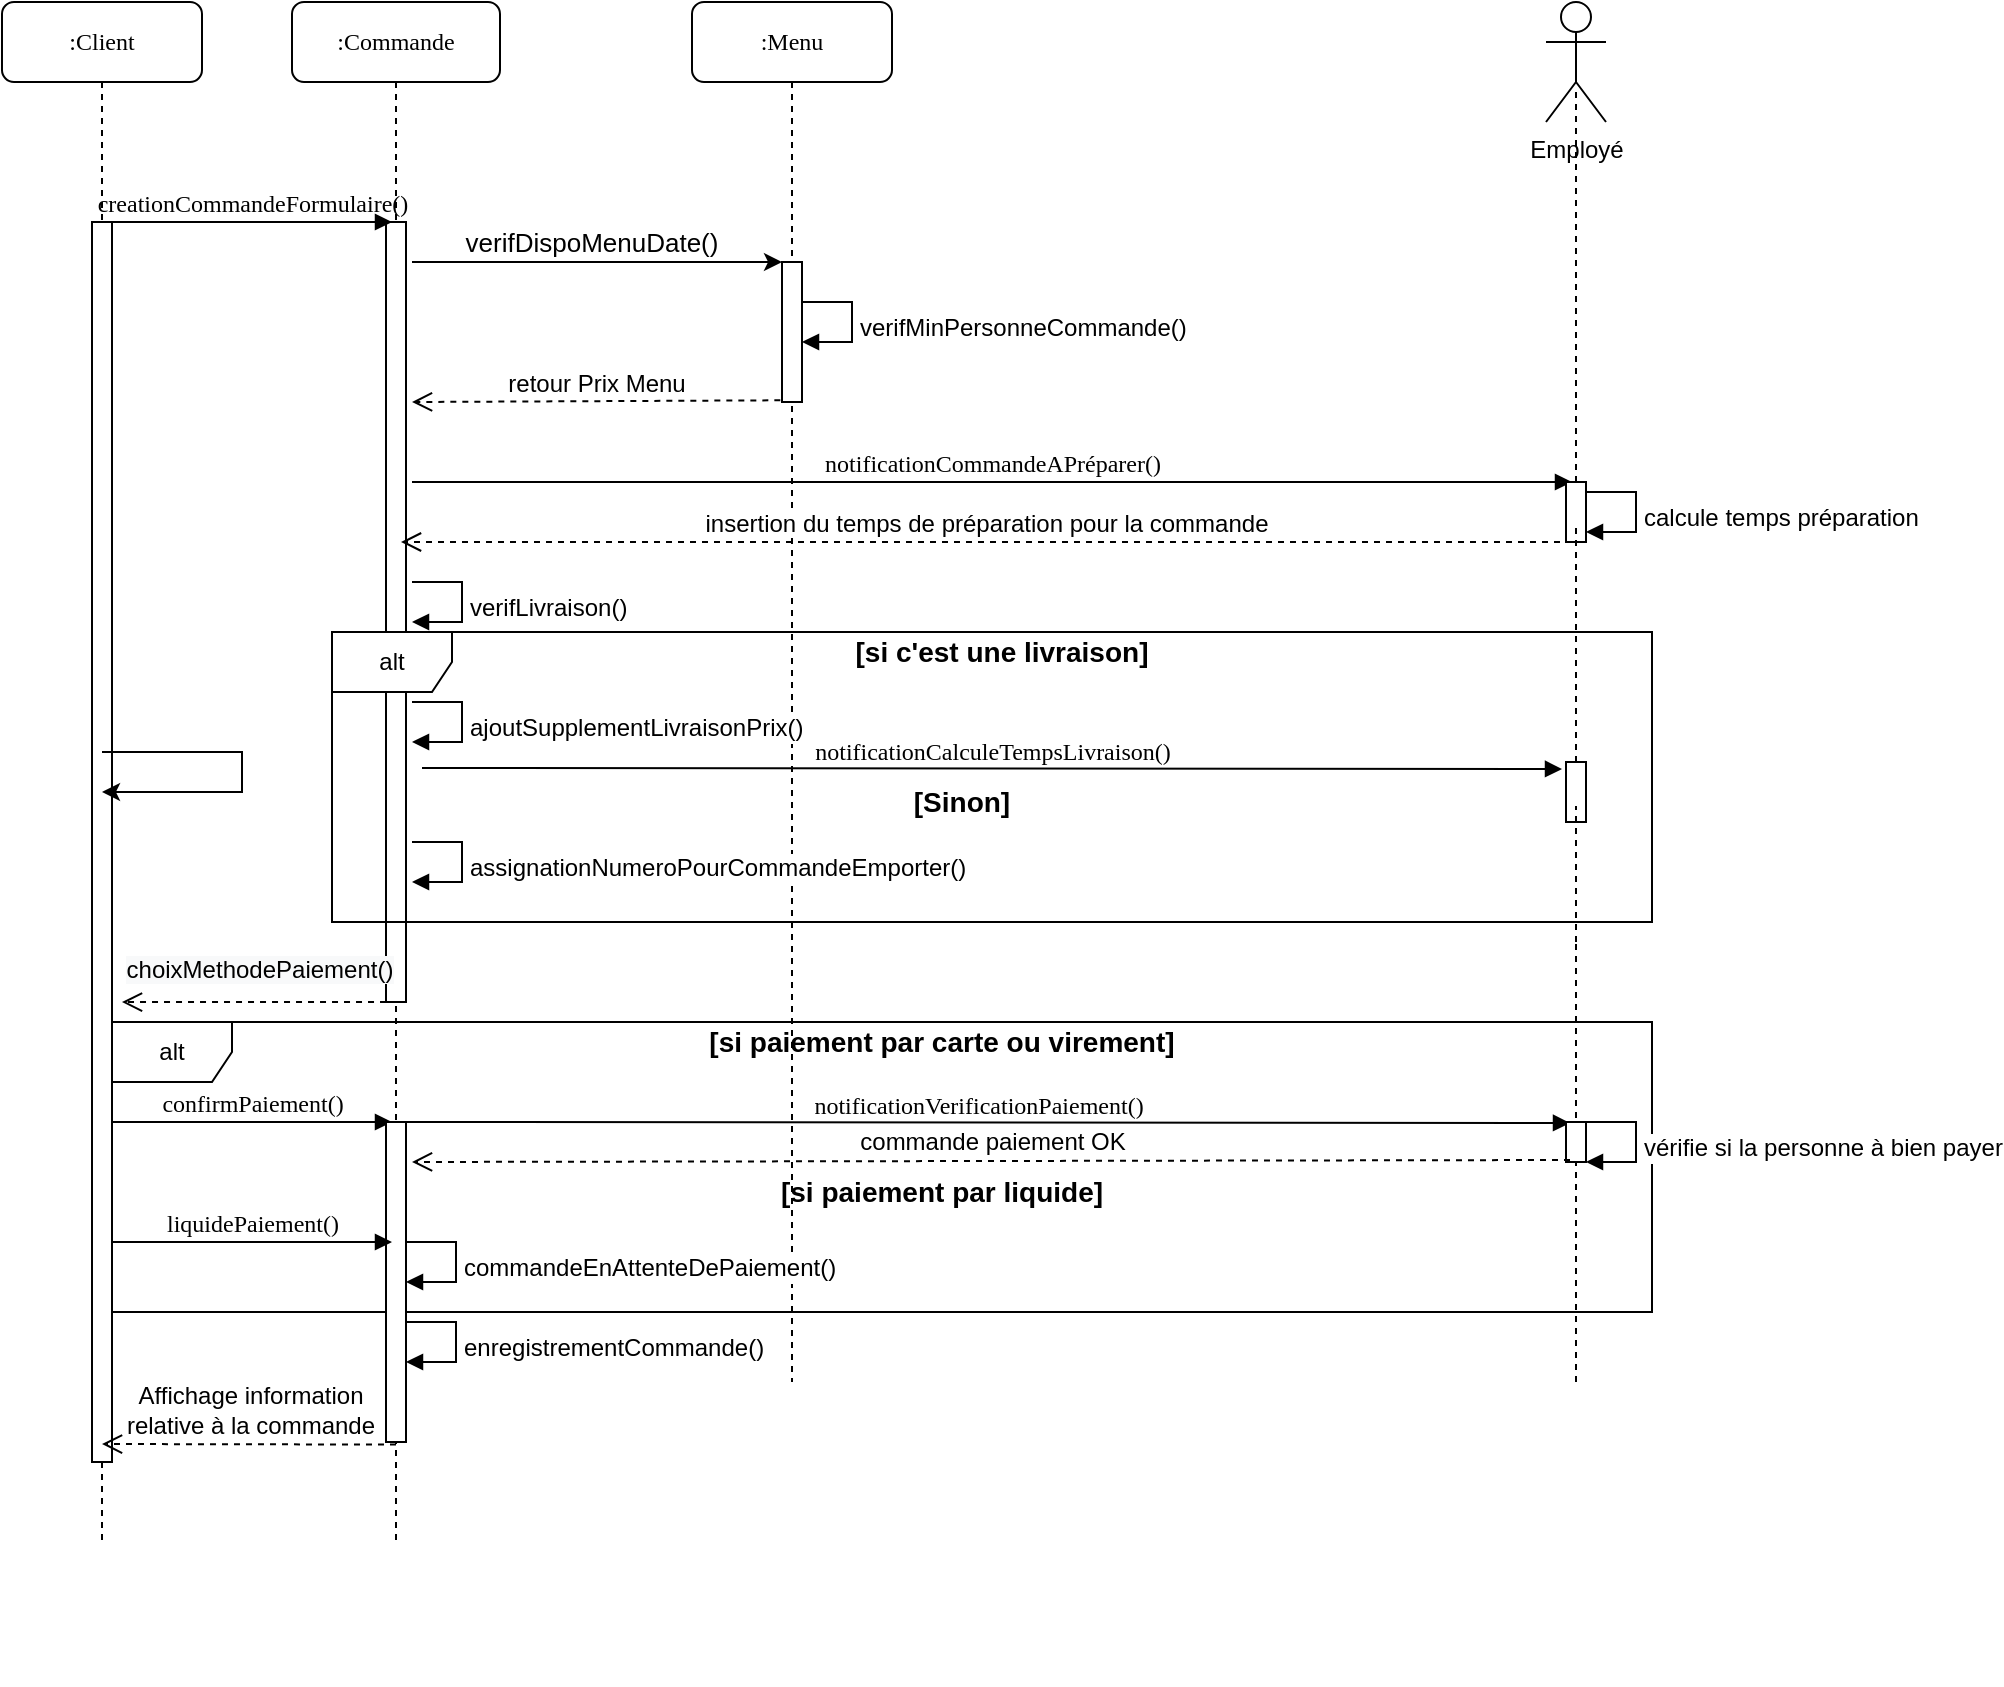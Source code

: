 <mxfile version="14.5.0" type="github">
  <diagram name="Page-1" id="13e1069c-82ec-6db2-03f1-153e76fe0fe0">
    <mxGraphModel dx="1422" dy="762" grid="1" gridSize="10" guides="1" tooltips="1" connect="1" arrows="1" fold="1" page="1" pageScale="1" pageWidth="1169" pageHeight="827" background="#ffffff" math="0" shadow="0">
      <root>
        <mxCell id="0" />
        <mxCell id="1" parent="0" />
        <mxCell id="tNndhrwOQ5jODoIzb9KM-23" value=":Client" style="shape=umlLifeline;perimeter=lifelinePerimeter;whiteSpace=wrap;html=1;container=1;collapsible=0;recursiveResize=0;outlineConnect=0;rounded=1;shadow=0;comic=0;labelBackgroundColor=none;strokeWidth=1;fontFamily=Verdana;fontSize=12;align=center;" parent="1" vertex="1">
          <mxGeometry x="35" y="30" width="100" height="770" as="geometry" />
        </mxCell>
        <mxCell id="tNndhrwOQ5jODoIzb9KM-24" value="" style="html=1;points=[];perimeter=orthogonalPerimeter;" parent="tNndhrwOQ5jODoIzb9KM-23" vertex="1">
          <mxGeometry x="45" y="450" width="10" height="20" as="geometry" />
        </mxCell>
        <mxCell id="tXjSpjRW7CRqGUorNea_-13" value="" style="html=1;points=[];perimeter=orthogonalPerimeter;rounded=0;shadow=0;comic=0;labelBackgroundColor=none;strokeWidth=1;fontFamily=Verdana;fontSize=12;align=center;" parent="tNndhrwOQ5jODoIzb9KM-23" vertex="1">
          <mxGeometry x="45" y="110" width="10" height="620" as="geometry" />
        </mxCell>
        <mxCell id="7baba1c4bc27f4b0-2" value=":Commande" style="shape=umlLifeline;perimeter=lifelinePerimeter;whiteSpace=wrap;html=1;container=1;collapsible=0;recursiveResize=0;outlineConnect=0;rounded=1;shadow=0;comic=0;labelBackgroundColor=none;strokeWidth=1;fontFamily=Verdana;fontSize=12;align=center;" parent="1" vertex="1">
          <mxGeometry x="180" y="30" width="104" height="770" as="geometry" />
        </mxCell>
        <mxCell id="tXjSpjRW7CRqGUorNea_-64" value="" style="html=1;points=[];perimeter=orthogonalPerimeter;rounded=0;shadow=0;comic=0;labelBackgroundColor=none;strokeWidth=1;fontFamily=Verdana;fontSize=12;align=center;" parent="7baba1c4bc27f4b0-2" vertex="1">
          <mxGeometry x="47" y="110" width="10" height="390" as="geometry" />
        </mxCell>
        <mxCell id="7baba1c4bc27f4b0-3" value=":Menu" style="shape=umlLifeline;perimeter=lifelinePerimeter;whiteSpace=wrap;html=1;container=1;collapsible=0;recursiveResize=0;outlineConnect=0;rounded=1;shadow=0;comic=0;labelBackgroundColor=none;strokeWidth=1;fontFamily=Verdana;fontSize=12;align=center;" parent="1" vertex="1">
          <mxGeometry x="380" y="30" width="100" height="690" as="geometry" />
        </mxCell>
        <mxCell id="7baba1c4bc27f4b0-13" value="" style="html=1;points=[];perimeter=orthogonalPerimeter;rounded=0;shadow=0;comic=0;labelBackgroundColor=none;strokeWidth=1;fontFamily=Verdana;fontSize=12;align=center;" parent="7baba1c4bc27f4b0-3" vertex="1">
          <mxGeometry x="45" y="130" width="10" height="70" as="geometry" />
        </mxCell>
        <mxCell id="tXjSpjRW7CRqGUorNea_-69" value="" style="endArrow=classic;html=1;fontSize=13;exitX=1.1;exitY=0;exitDx=0;exitDy=0;exitPerimeter=0;" parent="1" target="7baba1c4bc27f4b0-13" edge="1">
          <mxGeometry width="50" height="50" relative="1" as="geometry">
            <mxPoint x="240" y="160" as="sourcePoint" />
            <mxPoint x="394" y="160" as="targetPoint" />
          </mxGeometry>
        </mxCell>
        <mxCell id="tXjSpjRW7CRqGUorNea_-78" value="verifDispoMenuDate()" style="text;html=1;strokeColor=none;fillColor=none;align=center;verticalAlign=middle;whiteSpace=wrap;rounded=0;fontSize=13;" parent="1" vertex="1">
          <mxGeometry x="310" y="140" width="40" height="20" as="geometry" />
        </mxCell>
        <mxCell id="tXjSpjRW7CRqGUorNea_-83" value="verifMinPersonneCommande()" style="edgeStyle=orthogonalEdgeStyle;html=1;align=left;spacingLeft=2;endArrow=block;rounded=0;entryX=1;entryY=0;fontSize=12;" parent="1" edge="1">
          <mxGeometry x="0.067" relative="1" as="geometry">
            <mxPoint x="435" y="180" as="sourcePoint" />
            <Array as="points">
              <mxPoint x="460" y="180" />
            </Array>
            <mxPoint x="435" y="200" as="targetPoint" />
            <mxPoint as="offset" />
          </mxGeometry>
        </mxCell>
        <mxCell id="tXjSpjRW7CRqGUorNea_-86" value="retour Prix Menu" style="html=1;verticalAlign=bottom;endArrow=open;dashed=1;endSize=8;fontSize=12;exitX=-0.083;exitY=0.988;exitDx=0;exitDy=0;exitPerimeter=0;" parent="1" source="7baba1c4bc27f4b0-13" edge="1">
          <mxGeometry relative="1" as="geometry">
            <mxPoint x="660" y="290" as="sourcePoint" />
            <mxPoint x="240" y="230" as="targetPoint" />
          </mxGeometry>
        </mxCell>
        <mxCell id="tXjSpjRW7CRqGUorNea_-90" value="alt" style="shape=umlFrame;whiteSpace=wrap;html=1;" parent="1" vertex="1">
          <mxGeometry x="200" y="345" width="660" height="145" as="geometry" />
        </mxCell>
        <mxCell id="_CNvDfxLPx1KFOB0ygyv-1" value="&lt;span style=&quot;font-size: 14px&quot;&gt;&lt;b&gt;[si c&#39;est une livraison]&lt;/b&gt;&lt;/span&gt;" style="text;html=1;strokeColor=none;fillColor=none;align=center;verticalAlign=middle;whiteSpace=wrap;rounded=0;" parent="1" vertex="1">
          <mxGeometry x="280" y="345" width="510" height="20" as="geometry" />
        </mxCell>
        <mxCell id="_CNvDfxLPx1KFOB0ygyv-3" value="ajoutSupplementLivraisonPrix()" style="edgeStyle=orthogonalEdgeStyle;html=1;align=left;spacingLeft=2;endArrow=block;rounded=0;entryX=1;entryY=0;fontSize=12;" parent="1" edge="1">
          <mxGeometry x="0.067" relative="1" as="geometry">
            <mxPoint x="240" y="380" as="sourcePoint" />
            <Array as="points">
              <mxPoint x="265" y="380" />
            </Array>
            <mxPoint x="240" y="400" as="targetPoint" />
            <mxPoint as="offset" />
          </mxGeometry>
        </mxCell>
        <mxCell id="_CNvDfxLPx1KFOB0ygyv-4" value="&lt;span style=&quot;font-size: 14px&quot;&gt;&lt;b&gt;[Sinon]&lt;/b&gt;&lt;/span&gt;" style="text;html=1;strokeColor=none;fillColor=none;align=center;verticalAlign=middle;whiteSpace=wrap;rounded=0;" parent="1" vertex="1">
          <mxGeometry x="300" y="420" width="430" height="20" as="geometry" />
        </mxCell>
        <mxCell id="_CNvDfxLPx1KFOB0ygyv-9" value="verifLivraison()" style="edgeStyle=orthogonalEdgeStyle;html=1;align=left;spacingLeft=2;endArrow=block;rounded=0;entryX=1;entryY=0;fontSize=12;" parent="1" edge="1">
          <mxGeometry x="0.067" relative="1" as="geometry">
            <mxPoint x="240" y="320" as="sourcePoint" />
            <Array as="points">
              <mxPoint x="265" y="320" />
            </Array>
            <mxPoint x="240" y="340" as="targetPoint" />
            <mxPoint as="offset" />
          </mxGeometry>
        </mxCell>
        <mxCell id="_CNvDfxLPx1KFOB0ygyv-17" value="Employé" style="shape=umlActor;verticalLabelPosition=bottom;verticalAlign=top;html=1;" parent="1" vertex="1">
          <mxGeometry x="807" y="30" width="30" height="60" as="geometry" />
        </mxCell>
        <mxCell id="_CNvDfxLPx1KFOB0ygyv-18" value="" style="endArrow=none;dashed=1;html=1;entryX=0.5;entryY=0.733;entryDx=0;entryDy=0;entryPerimeter=0;" parent="1" source="_CNvDfxLPx1KFOB0ygyv-42" target="_CNvDfxLPx1KFOB0ygyv-17" edge="1">
          <mxGeometry width="50" height="50" relative="1" as="geometry">
            <mxPoint x="822" y="720" as="sourcePoint" />
            <mxPoint x="760" y="320" as="targetPoint" />
          </mxGeometry>
        </mxCell>
        <mxCell id="_CNvDfxLPx1KFOB0ygyv-21" value="" style="endArrow=none;dashed=1;html=1;" parent="1" edge="1">
          <mxGeometry width="50" height="50" relative="1" as="geometry">
            <mxPoint x="822" y="720" as="sourcePoint" />
            <mxPoint x="822" y="500" as="targetPoint" />
            <Array as="points" />
          </mxGeometry>
        </mxCell>
        <mxCell id="_CNvDfxLPx1KFOB0ygyv-33" value="calcule temps préparation" style="edgeStyle=orthogonalEdgeStyle;html=1;align=left;spacingLeft=2;endArrow=block;rounded=0;entryX=1;entryY=0;fontSize=12;" parent="1" edge="1">
          <mxGeometry x="0.067" relative="1" as="geometry">
            <mxPoint x="827" y="275" as="sourcePoint" />
            <Array as="points">
              <mxPoint x="852" y="275" />
            </Array>
            <mxPoint x="827" y="295" as="targetPoint" />
            <mxPoint as="offset" />
          </mxGeometry>
        </mxCell>
        <mxCell id="_CNvDfxLPx1KFOB0ygyv-37" value="assignationNumeroPourCommandeEmporter()" style="edgeStyle=orthogonalEdgeStyle;html=1;align=left;spacingLeft=2;endArrow=block;rounded=0;entryX=1;entryY=0;fontSize=12;" parent="1" edge="1">
          <mxGeometry x="0.067" relative="1" as="geometry">
            <mxPoint x="240" y="450" as="sourcePoint" />
            <Array as="points">
              <mxPoint x="265" y="450" />
              <mxPoint x="265" y="470" />
            </Array>
            <mxPoint x="240" y="470" as="targetPoint" />
            <mxPoint as="offset" />
          </mxGeometry>
        </mxCell>
        <mxCell id="_CNvDfxLPx1KFOB0ygyv-39" value="notificationCommandeAPréparer()" style="html=1;verticalAlign=bottom;endArrow=block;labelBackgroundColor=none;fontFamily=Verdana;fontSize=12;edgeStyle=elbowEdgeStyle;elbow=vertical;" parent="1" edge="1">
          <mxGeometry relative="1" as="geometry">
            <mxPoint x="240" y="270" as="sourcePoint" />
            <mxPoint x="820" y="270" as="targetPoint" />
          </mxGeometry>
        </mxCell>
        <mxCell id="_CNvDfxLPx1KFOB0ygyv-41" value="insertion du temps de préparation pour la commande" style="html=1;verticalAlign=bottom;endArrow=open;dashed=1;endSize=8;fontSize=12;exitX=-0.083;exitY=0.988;exitDx=0;exitDy=0;exitPerimeter=0;" parent="1" edge="1">
          <mxGeometry relative="1" as="geometry">
            <mxPoint x="820" y="300" as="sourcePoint" />
            <mxPoint x="234.5" y="300" as="targetPoint" />
          </mxGeometry>
        </mxCell>
        <mxCell id="_CNvDfxLPx1KFOB0ygyv-42" value="" style="html=1;points=[];perimeter=orthogonalPerimeter;rounded=0;shadow=0;comic=0;labelBackgroundColor=none;strokeWidth=1;fontFamily=Verdana;fontSize=12;align=center;" parent="1" vertex="1">
          <mxGeometry x="817" y="270" width="10" height="30" as="geometry" />
        </mxCell>
        <mxCell id="_CNvDfxLPx1KFOB0ygyv-43" value="" style="endArrow=none;dashed=1;html=1;entryX=0.5;entryY=0.733;entryDx=0;entryDy=0;entryPerimeter=0;" parent="1" source="VrCrZL_jjA6jjHdc8OWU-18" target="_CNvDfxLPx1KFOB0ygyv-42" edge="1">
          <mxGeometry width="50" height="50" relative="1" as="geometry">
            <mxPoint x="822" y="500" as="sourcePoint" />
            <mxPoint x="822" y="73.98" as="targetPoint" />
          </mxGeometry>
        </mxCell>
        <mxCell id="tNndhrwOQ5jODoIzb9KM-13" value="" style="endArrow=none;dashed=1;html=1;" parent="1" edge="1">
          <mxGeometry width="50" height="50" relative="1" as="geometry">
            <mxPoint x="90" y="870" as="sourcePoint" />
            <mxPoint x="90" y="870" as="targetPoint" />
          </mxGeometry>
        </mxCell>
        <mxCell id="tNndhrwOQ5jODoIzb9KM-19" value="" style="html=1;verticalAlign=bottom;endArrow=open;dashed=1;endSize=8;fontSize=12;entryX=0.007;entryY=0.638;entryDx=0;entryDy=0;entryPerimeter=0;" parent="1" edge="1">
          <mxGeometry relative="1" as="geometry">
            <mxPoint x="233.01" y="530" as="sourcePoint" />
            <mxPoint x="94.99" y="530.04" as="targetPoint" />
          </mxGeometry>
        </mxCell>
        <mxCell id="tNndhrwOQ5jODoIzb9KM-48" value="&lt;span style=&quot;color: rgb(0 , 0 , 0) ; font-family: &amp;#34;helvetica&amp;#34; ; font-size: 12px ; font-style: normal ; font-weight: 400 ; letter-spacing: normal ; text-indent: 0px ; text-transform: none ; word-spacing: 0px ; background-color: rgb(248 , 249 , 250) ; display: inline ; float: none&quot;&gt;choixMethodePaiement()&lt;/span&gt;" style="text;whiteSpace=wrap;html=1;align=center;" parent="1" vertex="1">
          <mxGeometry x="44" y="500" width="240" height="20" as="geometry" />
        </mxCell>
        <mxCell id="tXjSpjRW7CRqGUorNea_-12" value="creationCommandeFormulaire()" style="html=1;verticalAlign=bottom;endArrow=block;labelBackgroundColor=none;fontFamily=Verdana;fontSize=12;edgeStyle=elbowEdgeStyle;elbow=vertical;" parent="1" edge="1">
          <mxGeometry relative="1" as="geometry">
            <mxPoint x="90" y="140" as="sourcePoint" />
            <mxPoint x="230" y="140" as="targetPoint" />
          </mxGeometry>
        </mxCell>
        <mxCell id="VrCrZL_jjA6jjHdc8OWU-1" value="notificationCalculeTempsLivraison()" style="html=1;verticalAlign=bottom;endArrow=block;labelBackgroundColor=none;fontFamily=Verdana;fontSize=12;edgeStyle=elbowEdgeStyle;elbow=vertical;entryX=-0.2;entryY=0.133;entryDx=0;entryDy=0;entryPerimeter=0;" edge="1" parent="1" target="VrCrZL_jjA6jjHdc8OWU-18">
          <mxGeometry relative="1" as="geometry">
            <mxPoint x="245" y="413" as="sourcePoint" />
            <mxPoint x="825" y="413" as="targetPoint" />
          </mxGeometry>
        </mxCell>
        <mxCell id="VrCrZL_jjA6jjHdc8OWU-2" value="alt" style="shape=umlFrame;whiteSpace=wrap;html=1;" vertex="1" parent="1">
          <mxGeometry x="90" y="540" width="770" height="145" as="geometry" />
        </mxCell>
        <mxCell id="VrCrZL_jjA6jjHdc8OWU-4" value="&lt;span style=&quot;font-size: 14px&quot;&gt;&lt;b&gt;[si paiement par carte ou virement]&lt;/b&gt;&lt;/span&gt;" style="text;html=1;strokeColor=none;fillColor=none;align=center;verticalAlign=middle;whiteSpace=wrap;rounded=0;" vertex="1" parent="1">
          <mxGeometry x="250" y="540" width="510" height="20" as="geometry" />
        </mxCell>
        <mxCell id="VrCrZL_jjA6jjHdc8OWU-5" value="&lt;span style=&quot;font-size: 14px&quot;&gt;&lt;b&gt;[si paiement par liquide]&lt;/b&gt;&lt;/span&gt;" style="text;html=1;strokeColor=none;fillColor=none;align=center;verticalAlign=middle;whiteSpace=wrap;rounded=0;" vertex="1" parent="1">
          <mxGeometry x="250" y="615" width="510" height="20" as="geometry" />
        </mxCell>
        <mxCell id="VrCrZL_jjA6jjHdc8OWU-6" value="confirmPaiement()" style="html=1;verticalAlign=bottom;endArrow=block;labelBackgroundColor=none;fontFamily=Verdana;fontSize=12;edgeStyle=elbowEdgeStyle;elbow=vertical;" edge="1" parent="1">
          <mxGeometry relative="1" as="geometry">
            <mxPoint x="90" y="590" as="sourcePoint" />
            <mxPoint x="230" y="590" as="targetPoint" />
          </mxGeometry>
        </mxCell>
        <mxCell id="VrCrZL_jjA6jjHdc8OWU-7" value="" style="html=1;points=[];perimeter=orthogonalPerimeter;rounded=0;shadow=0;comic=0;labelBackgroundColor=none;strokeWidth=1;fontFamily=Verdana;fontSize=12;align=center;" vertex="1" parent="1">
          <mxGeometry x="227" y="590" width="10" height="160" as="geometry" />
        </mxCell>
        <mxCell id="VrCrZL_jjA6jjHdc8OWU-8" style="edgeStyle=orthogonalEdgeStyle;rounded=0;orthogonalLoop=1;jettySize=auto;html=1;" edge="1" parent="1" source="tNndhrwOQ5jODoIzb9KM-23" target="tNndhrwOQ5jODoIzb9KM-23">
          <mxGeometry relative="1" as="geometry" />
        </mxCell>
        <mxCell id="VrCrZL_jjA6jjHdc8OWU-9" value="Affichage information&lt;br&gt;relative à la commande" style="html=1;verticalAlign=bottom;endArrow=open;dashed=1;endSize=8;fontSize=12;exitX=0.5;exitY=1.008;exitDx=0;exitDy=0;exitPerimeter=0;" edge="1" parent="1" source="VrCrZL_jjA6jjHdc8OWU-7">
          <mxGeometry relative="1" as="geometry">
            <mxPoint x="220" y="720" as="sourcePoint" />
            <mxPoint x="85" y="751" as="targetPoint" />
          </mxGeometry>
        </mxCell>
        <mxCell id="VrCrZL_jjA6jjHdc8OWU-11" value="commandeEnAttenteDePaiement()" style="edgeStyle=orthogonalEdgeStyle;html=1;align=left;spacingLeft=2;endArrow=block;rounded=0;entryX=1;entryY=0;fontSize=12;" edge="1" parent="1">
          <mxGeometry x="0.067" relative="1" as="geometry">
            <mxPoint x="237" y="650" as="sourcePoint" />
            <Array as="points">
              <mxPoint x="262" y="650" />
            </Array>
            <mxPoint x="237" y="670" as="targetPoint" />
            <mxPoint as="offset" />
          </mxGeometry>
        </mxCell>
        <mxCell id="VrCrZL_jjA6jjHdc8OWU-12" value="liquidePaiement()" style="html=1;verticalAlign=bottom;endArrow=block;labelBackgroundColor=none;fontFamily=Verdana;fontSize=12;edgeStyle=elbowEdgeStyle;elbow=vertical;" edge="1" parent="1">
          <mxGeometry relative="1" as="geometry">
            <mxPoint x="90" y="650" as="sourcePoint" />
            <mxPoint x="230" y="650" as="targetPoint" />
          </mxGeometry>
        </mxCell>
        <mxCell id="VrCrZL_jjA6jjHdc8OWU-13" value="notificationVerificationPaiement()" style="html=1;verticalAlign=bottom;endArrow=block;labelBackgroundColor=none;fontFamily=Verdana;fontSize=12;edgeStyle=elbowEdgeStyle;elbow=vertical;entryX=0.2;entryY=0.033;entryDx=0;entryDy=0;entryPerimeter=0;" edge="1" parent="1" target="VrCrZL_jjA6jjHdc8OWU-15">
          <mxGeometry relative="1" as="geometry">
            <mxPoint x="227" y="590" as="sourcePoint" />
            <mxPoint x="367" y="590" as="targetPoint" />
          </mxGeometry>
        </mxCell>
        <mxCell id="VrCrZL_jjA6jjHdc8OWU-15" value="" style="html=1;points=[];perimeter=orthogonalPerimeter;rounded=0;shadow=0;comic=0;labelBackgroundColor=none;strokeWidth=1;fontFamily=Verdana;fontSize=12;align=center;" vertex="1" parent="1">
          <mxGeometry x="817" y="590" width="10" height="20" as="geometry" />
        </mxCell>
        <mxCell id="VrCrZL_jjA6jjHdc8OWU-16" value="vérifie si la personne à bien payer" style="edgeStyle=orthogonalEdgeStyle;html=1;align=left;spacingLeft=2;endArrow=block;rounded=0;entryX=1;entryY=0;fontSize=12;" edge="1" parent="1">
          <mxGeometry x="0.067" relative="1" as="geometry">
            <mxPoint x="827" y="590" as="sourcePoint" />
            <Array as="points">
              <mxPoint x="852" y="590" />
            </Array>
            <mxPoint x="827" y="610" as="targetPoint" />
            <mxPoint as="offset" />
          </mxGeometry>
        </mxCell>
        <mxCell id="VrCrZL_jjA6jjHdc8OWU-17" value="commande paiement OK" style="html=1;verticalAlign=bottom;endArrow=open;dashed=1;endSize=8;fontSize=12;exitX=0.2;exitY=0.95;exitDx=0;exitDy=0;exitPerimeter=0;" edge="1" parent="1" source="VrCrZL_jjA6jjHdc8OWU-15">
          <mxGeometry relative="1" as="geometry">
            <mxPoint x="807" y="610" as="sourcePoint" />
            <mxPoint x="240" y="610" as="targetPoint" />
          </mxGeometry>
        </mxCell>
        <mxCell id="VrCrZL_jjA6jjHdc8OWU-18" value="" style="html=1;points=[];perimeter=orthogonalPerimeter;rounded=0;shadow=0;comic=0;labelBackgroundColor=none;strokeWidth=1;fontFamily=Verdana;fontSize=12;align=center;" vertex="1" parent="1">
          <mxGeometry x="817" y="410" width="10" height="30" as="geometry" />
        </mxCell>
        <mxCell id="VrCrZL_jjA6jjHdc8OWU-19" value="" style="endArrow=none;dashed=1;html=1;entryX=0.5;entryY=0.733;entryDx=0;entryDy=0;entryPerimeter=0;" edge="1" parent="1" target="VrCrZL_jjA6jjHdc8OWU-18">
          <mxGeometry width="50" height="50" relative="1" as="geometry">
            <mxPoint x="822" y="500" as="sourcePoint" />
            <mxPoint x="822" y="291.99" as="targetPoint" />
          </mxGeometry>
        </mxCell>
        <mxCell id="VrCrZL_jjA6jjHdc8OWU-21" value="enregistrementCommande()" style="edgeStyle=orthogonalEdgeStyle;html=1;align=left;spacingLeft=2;endArrow=block;rounded=0;entryX=1;entryY=0;fontSize=12;" edge="1" parent="1">
          <mxGeometry x="0.067" relative="1" as="geometry">
            <mxPoint x="237" y="690" as="sourcePoint" />
            <Array as="points">
              <mxPoint x="262" y="690" />
            </Array>
            <mxPoint x="237" y="710" as="targetPoint" />
            <mxPoint as="offset" />
          </mxGeometry>
        </mxCell>
      </root>
    </mxGraphModel>
  </diagram>
</mxfile>
